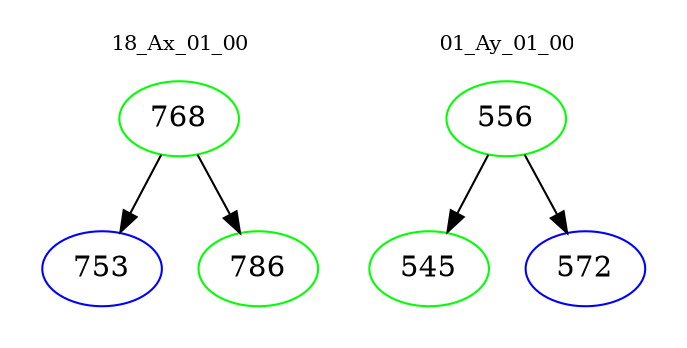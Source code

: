 digraph{
subgraph cluster_0 {
color = white
label = "18_Ax_01_00";
fontsize=10;
T0_768 [label="768", color="green"]
T0_768 -> T0_753 [color="black"]
T0_753 [label="753", color="blue"]
T0_768 -> T0_786 [color="black"]
T0_786 [label="786", color="green"]
}
subgraph cluster_1 {
color = white
label = "01_Ay_01_00";
fontsize=10;
T1_556 [label="556", color="green"]
T1_556 -> T1_545 [color="black"]
T1_545 [label="545", color="green"]
T1_556 -> T1_572 [color="black"]
T1_572 [label="572", color="blue"]
}
}
